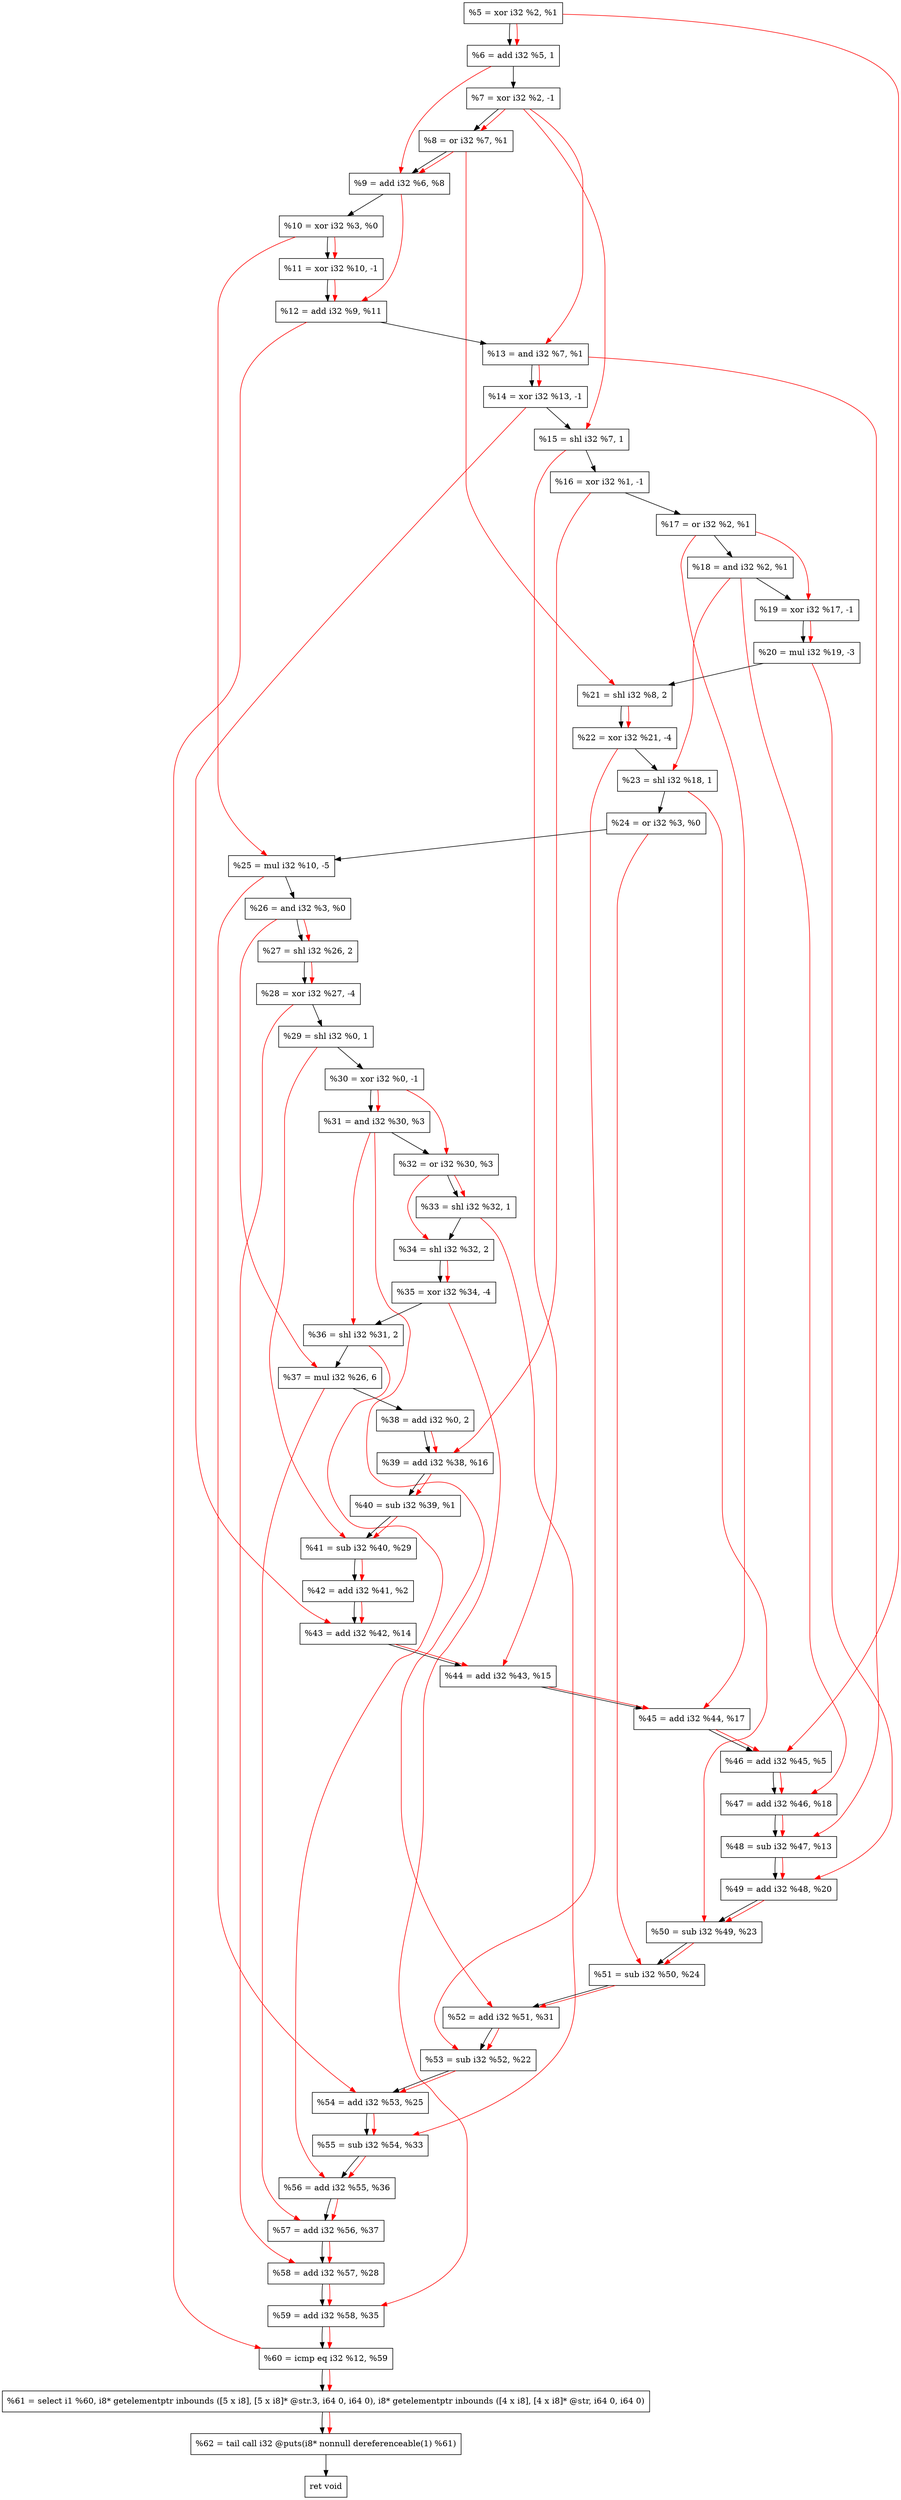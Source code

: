 digraph "DFG for'crackme' function" {
	Node0x1c73810[shape=record, label="  %5 = xor i32 %2, %1"];
	Node0x1c73e90[shape=record, label="  %6 = add i32 %5, 1"];
	Node0x1c73f30[shape=record, label="  %7 = xor i32 %2, -1"];
	Node0x1c73fa0[shape=record, label="  %8 = or i32 %7, %1"];
	Node0x1c74010[shape=record, label="  %9 = add i32 %6, %8"];
	Node0x1c74080[shape=record, label="  %10 = xor i32 %3, %0"];
	Node0x1c740f0[shape=record, label="  %11 = xor i32 %10, -1"];
	Node0x1c74160[shape=record, label="  %12 = add i32 %9, %11"];
	Node0x1c741d0[shape=record, label="  %13 = and i32 %7, %1"];
	Node0x1c74240[shape=record, label="  %14 = xor i32 %13, -1"];
	Node0x1c742b0[shape=record, label="  %15 = shl i32 %7, 1"];
	Node0x1c74320[shape=record, label="  %16 = xor i32 %1, -1"];
	Node0x1c74390[shape=record, label="  %17 = or i32 %2, %1"];
	Node0x1c74400[shape=record, label="  %18 = and i32 %2, %1"];
	Node0x1c74470[shape=record, label="  %19 = xor i32 %17, -1"];
	Node0x1c74510[shape=record, label="  %20 = mul i32 %19, -3"];
	Node0x1c745b0[shape=record, label="  %21 = shl i32 %8, 2"];
	Node0x1c74650[shape=record, label="  %22 = xor i32 %21, -4"];
	Node0x1c746c0[shape=record, label="  %23 = shl i32 %18, 1"];
	Node0x1c74730[shape=record, label="  %24 = or i32 %3, %0"];
	Node0x1c747d0[shape=record, label="  %25 = mul i32 %10, -5"];
	Node0x1c74840[shape=record, label="  %26 = and i32 %3, %0"];
	Node0x1c748b0[shape=record, label="  %27 = shl i32 %26, 2"];
	Node0x1c74920[shape=record, label="  %28 = xor i32 %27, -4"];
	Node0x1c74990[shape=record, label="  %29 = shl i32 %0, 1"];
	Node0x1c74a00[shape=record, label="  %30 = xor i32 %0, -1"];
	Node0x1c74a70[shape=record, label="  %31 = and i32 %30, %3"];
	Node0x1c74ae0[shape=record, label="  %32 = or i32 %30, %3"];
	Node0x1c74d60[shape=record, label="  %33 = shl i32 %32, 1"];
	Node0x1c74dd0[shape=record, label="  %34 = shl i32 %32, 2"];
	Node0x1c74e40[shape=record, label="  %35 = xor i32 %34, -4"];
	Node0x1c74eb0[shape=record, label="  %36 = shl i32 %31, 2"];
	Node0x1c74f50[shape=record, label="  %37 = mul i32 %26, 6"];
	Node0x1c74fc0[shape=record, label="  %38 = add i32 %0, 2"];
	Node0x1c75030[shape=record, label="  %39 = add i32 %38, %16"];
	Node0x1c750a0[shape=record, label="  %40 = sub i32 %39, %1"];
	Node0x1c75110[shape=record, label="  %41 = sub i32 %40, %29"];
	Node0x1c75180[shape=record, label="  %42 = add i32 %41, %2"];
	Node0x1c751f0[shape=record, label="  %43 = add i32 %42, %14"];
	Node0x1c75260[shape=record, label="  %44 = add i32 %43, %15"];
	Node0x1c752d0[shape=record, label="  %45 = add i32 %44, %17"];
	Node0x1c75340[shape=record, label="  %46 = add i32 %45, %5"];
	Node0x1c753b0[shape=record, label="  %47 = add i32 %46, %18"];
	Node0x1c75420[shape=record, label="  %48 = sub i32 %47, %13"];
	Node0x1c75490[shape=record, label="  %49 = add i32 %48, %20"];
	Node0x1c75500[shape=record, label="  %50 = sub i32 %49, %23"];
	Node0x1c75570[shape=record, label="  %51 = sub i32 %50, %24"];
	Node0x1c755e0[shape=record, label="  %52 = add i32 %51, %31"];
	Node0x1c75650[shape=record, label="  %53 = sub i32 %52, %22"];
	Node0x1c756c0[shape=record, label="  %54 = add i32 %53, %25"];
	Node0x1c75730[shape=record, label="  %55 = sub i32 %54, %33"];
	Node0x1c757a0[shape=record, label="  %56 = add i32 %55, %36"];
	Node0x1c75810[shape=record, label="  %57 = add i32 %56, %37"];
	Node0x1c75880[shape=record, label="  %58 = add i32 %57, %28"];
	Node0x1c758f0[shape=record, label="  %59 = add i32 %58, %35"];
	Node0x1c75960[shape=record, label="  %60 = icmp eq i32 %12, %59"];
	Node0x1c14268[shape=record, label="  %61 = select i1 %60, i8* getelementptr inbounds ([5 x i8], [5 x i8]* @str.3, i64 0, i64 0), i8* getelementptr inbounds ([4 x i8], [4 x i8]* @str, i64 0, i64 0)"];
	Node0x1c75e00[shape=record, label="  %62 = tail call i32 @puts(i8* nonnull dereferenceable(1) %61)"];
	Node0x1c75e50[shape=record, label="  ret void"];
	Node0x1c73810 -> Node0x1c73e90;
	Node0x1c73e90 -> Node0x1c73f30;
	Node0x1c73f30 -> Node0x1c73fa0;
	Node0x1c73fa0 -> Node0x1c74010;
	Node0x1c74010 -> Node0x1c74080;
	Node0x1c74080 -> Node0x1c740f0;
	Node0x1c740f0 -> Node0x1c74160;
	Node0x1c74160 -> Node0x1c741d0;
	Node0x1c741d0 -> Node0x1c74240;
	Node0x1c74240 -> Node0x1c742b0;
	Node0x1c742b0 -> Node0x1c74320;
	Node0x1c74320 -> Node0x1c74390;
	Node0x1c74390 -> Node0x1c74400;
	Node0x1c74400 -> Node0x1c74470;
	Node0x1c74470 -> Node0x1c74510;
	Node0x1c74510 -> Node0x1c745b0;
	Node0x1c745b0 -> Node0x1c74650;
	Node0x1c74650 -> Node0x1c746c0;
	Node0x1c746c0 -> Node0x1c74730;
	Node0x1c74730 -> Node0x1c747d0;
	Node0x1c747d0 -> Node0x1c74840;
	Node0x1c74840 -> Node0x1c748b0;
	Node0x1c748b0 -> Node0x1c74920;
	Node0x1c74920 -> Node0x1c74990;
	Node0x1c74990 -> Node0x1c74a00;
	Node0x1c74a00 -> Node0x1c74a70;
	Node0x1c74a70 -> Node0x1c74ae0;
	Node0x1c74ae0 -> Node0x1c74d60;
	Node0x1c74d60 -> Node0x1c74dd0;
	Node0x1c74dd0 -> Node0x1c74e40;
	Node0x1c74e40 -> Node0x1c74eb0;
	Node0x1c74eb0 -> Node0x1c74f50;
	Node0x1c74f50 -> Node0x1c74fc0;
	Node0x1c74fc0 -> Node0x1c75030;
	Node0x1c75030 -> Node0x1c750a0;
	Node0x1c750a0 -> Node0x1c75110;
	Node0x1c75110 -> Node0x1c75180;
	Node0x1c75180 -> Node0x1c751f0;
	Node0x1c751f0 -> Node0x1c75260;
	Node0x1c75260 -> Node0x1c752d0;
	Node0x1c752d0 -> Node0x1c75340;
	Node0x1c75340 -> Node0x1c753b0;
	Node0x1c753b0 -> Node0x1c75420;
	Node0x1c75420 -> Node0x1c75490;
	Node0x1c75490 -> Node0x1c75500;
	Node0x1c75500 -> Node0x1c75570;
	Node0x1c75570 -> Node0x1c755e0;
	Node0x1c755e0 -> Node0x1c75650;
	Node0x1c75650 -> Node0x1c756c0;
	Node0x1c756c0 -> Node0x1c75730;
	Node0x1c75730 -> Node0x1c757a0;
	Node0x1c757a0 -> Node0x1c75810;
	Node0x1c75810 -> Node0x1c75880;
	Node0x1c75880 -> Node0x1c758f0;
	Node0x1c758f0 -> Node0x1c75960;
	Node0x1c75960 -> Node0x1c14268;
	Node0x1c14268 -> Node0x1c75e00;
	Node0x1c75e00 -> Node0x1c75e50;
edge [color=red]
	Node0x1c73810 -> Node0x1c73e90;
	Node0x1c73f30 -> Node0x1c73fa0;
	Node0x1c73e90 -> Node0x1c74010;
	Node0x1c73fa0 -> Node0x1c74010;
	Node0x1c74080 -> Node0x1c740f0;
	Node0x1c74010 -> Node0x1c74160;
	Node0x1c740f0 -> Node0x1c74160;
	Node0x1c73f30 -> Node0x1c741d0;
	Node0x1c741d0 -> Node0x1c74240;
	Node0x1c73f30 -> Node0x1c742b0;
	Node0x1c74390 -> Node0x1c74470;
	Node0x1c74470 -> Node0x1c74510;
	Node0x1c73fa0 -> Node0x1c745b0;
	Node0x1c745b0 -> Node0x1c74650;
	Node0x1c74400 -> Node0x1c746c0;
	Node0x1c74080 -> Node0x1c747d0;
	Node0x1c74840 -> Node0x1c748b0;
	Node0x1c748b0 -> Node0x1c74920;
	Node0x1c74a00 -> Node0x1c74a70;
	Node0x1c74a00 -> Node0x1c74ae0;
	Node0x1c74ae0 -> Node0x1c74d60;
	Node0x1c74ae0 -> Node0x1c74dd0;
	Node0x1c74dd0 -> Node0x1c74e40;
	Node0x1c74a70 -> Node0x1c74eb0;
	Node0x1c74840 -> Node0x1c74f50;
	Node0x1c74fc0 -> Node0x1c75030;
	Node0x1c74320 -> Node0x1c75030;
	Node0x1c75030 -> Node0x1c750a0;
	Node0x1c750a0 -> Node0x1c75110;
	Node0x1c74990 -> Node0x1c75110;
	Node0x1c75110 -> Node0x1c75180;
	Node0x1c75180 -> Node0x1c751f0;
	Node0x1c74240 -> Node0x1c751f0;
	Node0x1c751f0 -> Node0x1c75260;
	Node0x1c742b0 -> Node0x1c75260;
	Node0x1c75260 -> Node0x1c752d0;
	Node0x1c74390 -> Node0x1c752d0;
	Node0x1c752d0 -> Node0x1c75340;
	Node0x1c73810 -> Node0x1c75340;
	Node0x1c75340 -> Node0x1c753b0;
	Node0x1c74400 -> Node0x1c753b0;
	Node0x1c753b0 -> Node0x1c75420;
	Node0x1c741d0 -> Node0x1c75420;
	Node0x1c75420 -> Node0x1c75490;
	Node0x1c74510 -> Node0x1c75490;
	Node0x1c75490 -> Node0x1c75500;
	Node0x1c746c0 -> Node0x1c75500;
	Node0x1c75500 -> Node0x1c75570;
	Node0x1c74730 -> Node0x1c75570;
	Node0x1c75570 -> Node0x1c755e0;
	Node0x1c74a70 -> Node0x1c755e0;
	Node0x1c755e0 -> Node0x1c75650;
	Node0x1c74650 -> Node0x1c75650;
	Node0x1c75650 -> Node0x1c756c0;
	Node0x1c747d0 -> Node0x1c756c0;
	Node0x1c756c0 -> Node0x1c75730;
	Node0x1c74d60 -> Node0x1c75730;
	Node0x1c75730 -> Node0x1c757a0;
	Node0x1c74eb0 -> Node0x1c757a0;
	Node0x1c757a0 -> Node0x1c75810;
	Node0x1c74f50 -> Node0x1c75810;
	Node0x1c75810 -> Node0x1c75880;
	Node0x1c74920 -> Node0x1c75880;
	Node0x1c75880 -> Node0x1c758f0;
	Node0x1c74e40 -> Node0x1c758f0;
	Node0x1c74160 -> Node0x1c75960;
	Node0x1c758f0 -> Node0x1c75960;
	Node0x1c75960 -> Node0x1c14268;
	Node0x1c14268 -> Node0x1c75e00;
}
